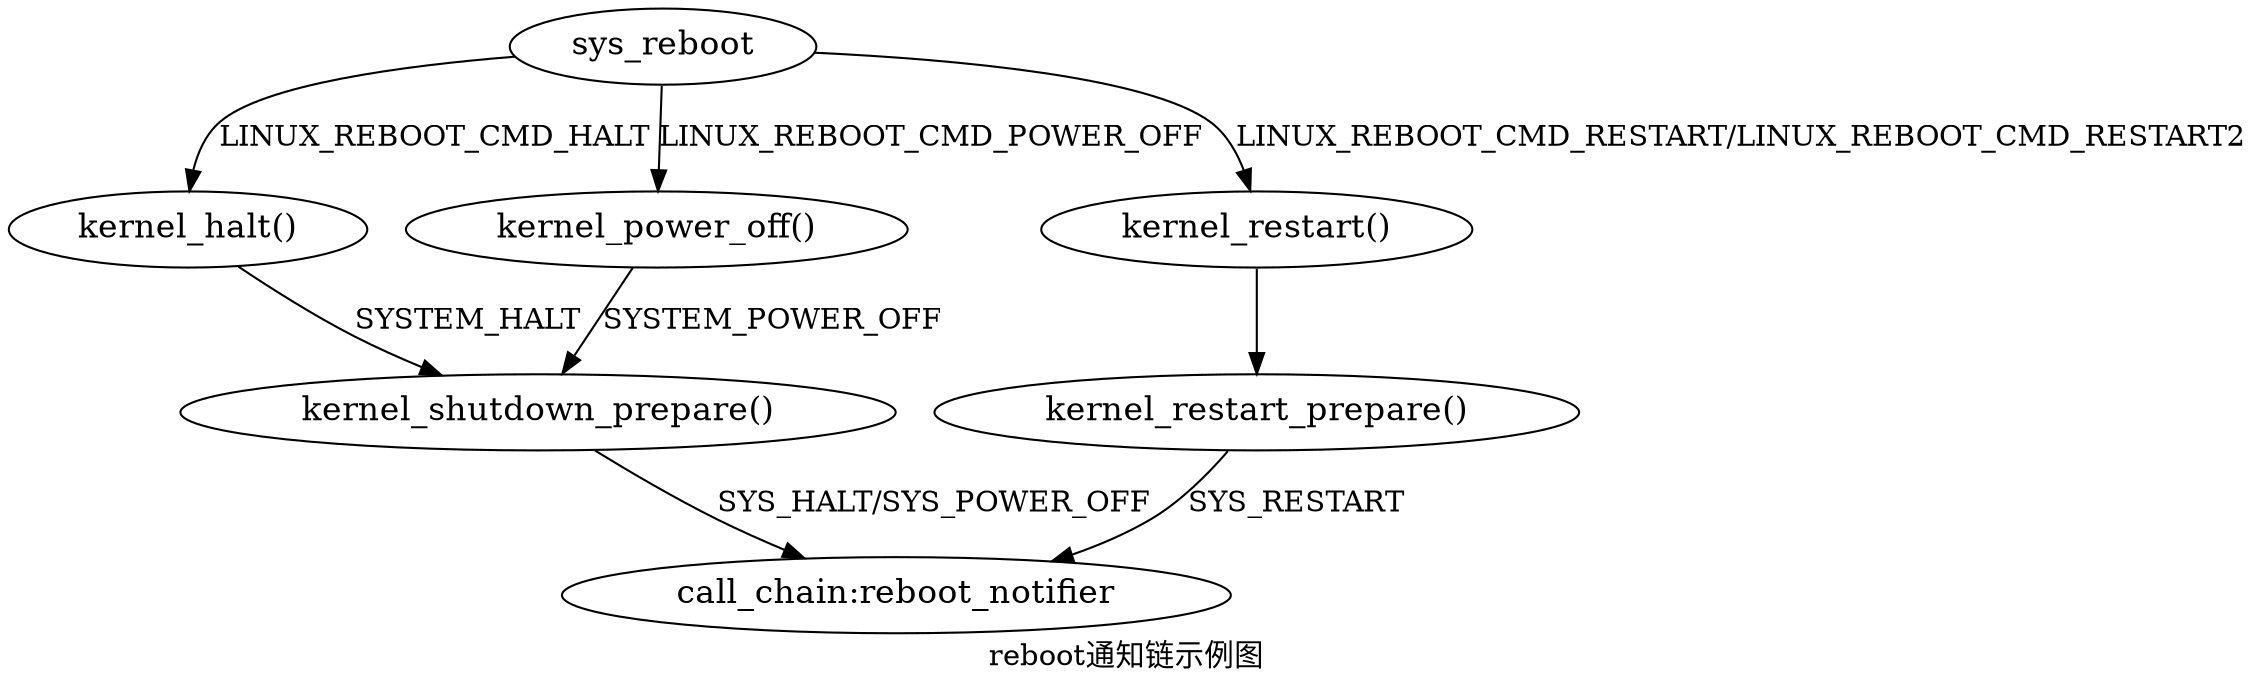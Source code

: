 digraph G {
  	concentrate=True;
  	rankdir="TB";
  	node [shape=record];

	node [
	fontsize = "16"
	shape = "ellipse"
	];
	label = "reboot通知链示例图"
	a[ label = "sys_reboot" ];
	
	a1[ label = "kernel_halt()" ]
	a2[ label = "kernel_restart()" ]
	a3[ label = "kernel_power_off()" ]
	
	a4[ label = "kernel_shutdown_prepare()" ]
	a5[ label = "kernel_restart_prepare()" ]
	
	a6[ label = "call_chain:reboot_notifier"]
	
	a -> a1[ label = "LINUX_REBOOT_CMD_HALT" ]
	a -> a2[ label = "LINUX_REBOOT_CMD_RESTART/LINUX_REBOOT_CMD_RESTART2" ]
	a -> a3[ label = "LINUX_REBOOT_CMD_POWER_OFF" ]
	
	a1 -> a4[ label = "SYSTEM_HALT" ];
	a2 -> a5[ label = ""];
	a3 -> a4[ label = "SYSTEM_POWER_OFF" ];
	
	a4 -> a6[ label = "SYS_HALT/SYS_POWER_OFF" ];
	a5 -> a6[ label = "SYS_RESTART" ];
	
}
